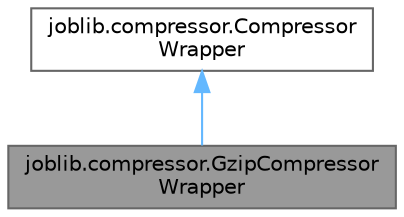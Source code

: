 digraph "joblib.compressor.GzipCompressorWrapper"
{
 // LATEX_PDF_SIZE
  bgcolor="transparent";
  edge [fontname=Helvetica,fontsize=10,labelfontname=Helvetica,labelfontsize=10];
  node [fontname=Helvetica,fontsize=10,shape=box,height=0.2,width=0.4];
  Node1 [id="Node000001",label="joblib.compressor.GzipCompressor\lWrapper",height=0.2,width=0.4,color="gray40", fillcolor="grey60", style="filled", fontcolor="black",tooltip=" "];
  Node2 -> Node1 [id="edge2_Node000001_Node000002",dir="back",color="steelblue1",style="solid",tooltip=" "];
  Node2 [id="Node000002",label="joblib.compressor.Compressor\lWrapper",height=0.2,width=0.4,color="gray40", fillcolor="white", style="filled",URL="$dc/d62/classjoblib_1_1compressor_1_1CompressorWrapper.html",tooltip=" "];
}
